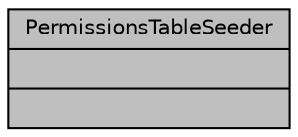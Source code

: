 digraph "PermissionsTableSeeder"
{
 // LATEX_PDF_SIZE
  bgcolor="transparent";
  edge [fontname="Helvetica",fontsize="10",labelfontname="Helvetica",labelfontsize="10"];
  node [fontname="Helvetica",fontsize="10",shape=record];
  Node1 [label="{PermissionsTableSeeder\n||}",height=0.2,width=0.4,color="black", fillcolor="grey75", style="filled", fontcolor="black",tooltip="Información por defecto para Permisos de usuarios."];
}
